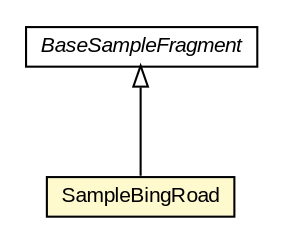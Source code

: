 #!/usr/local/bin/dot
#
# Class diagram 
# Generated by UMLGraph version R5_6-24-gf6e263 (http://www.umlgraph.org/)
#

digraph G {
	edge [fontname="arial",fontsize=10,labelfontname="arial",labelfontsize=10];
	node [fontname="arial",fontsize=10,shape=plaintext];
	nodesep=0.25;
	ranksep=0.5;
	// org.osmdroid.samplefragments.BaseSampleFragment
	c27992 [label=<<table title="org.osmdroid.samplefragments.BaseSampleFragment" border="0" cellborder="1" cellspacing="0" cellpadding="2" port="p" href="../BaseSampleFragment.html">
		<tr><td><table border="0" cellspacing="0" cellpadding="1">
<tr><td align="center" balign="center"><font face="arial italic"> BaseSampleFragment </font></td></tr>
		</table></td></tr>
		</table>>, URL="../BaseSampleFragment.html", fontname="arial", fontcolor="black", fontsize=10.0];
	// org.osmdroid.samplefragments.tilesources.SampleBingRoad
	c28107 [label=<<table title="org.osmdroid.samplefragments.tilesources.SampleBingRoad" border="0" cellborder="1" cellspacing="0" cellpadding="2" port="p" bgcolor="lemonChiffon" href="./SampleBingRoad.html">
		<tr><td><table border="0" cellspacing="0" cellpadding="1">
<tr><td align="center" balign="center"> SampleBingRoad </td></tr>
		</table></td></tr>
		</table>>, URL="./SampleBingRoad.html", fontname="arial", fontcolor="black", fontsize=10.0];
	//org.osmdroid.samplefragments.tilesources.SampleBingRoad extends org.osmdroid.samplefragments.BaseSampleFragment
	c27992:p -> c28107:p [dir=back,arrowtail=empty];
}

